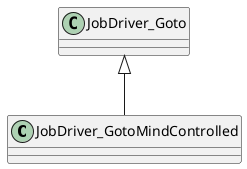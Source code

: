 @startuml
class JobDriver_GotoMindControlled {
}
JobDriver_Goto <|-- JobDriver_GotoMindControlled
@enduml
